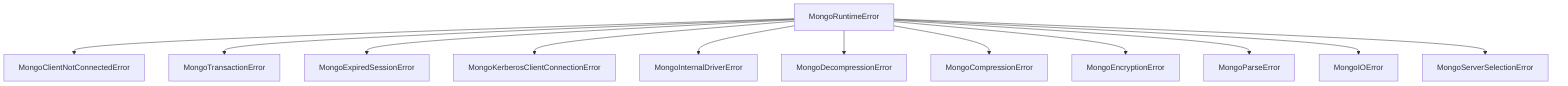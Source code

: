 graph TD
  MongoRuntimeError --> MongoClientNotConnectedError
  MongoRuntimeError --> MongoTransactionError
  MongoRuntimeError --> MongoExpiredSessionError
  MongoRuntimeError --> MongoKerberosClientConnectionError
  MongoRuntimeError --> MongoInternalDriverError
  MongoRuntimeError --> MongoDecompressionError
  MongoRuntimeError --> MongoCompressionError
  MongoRuntimeError --> MongoEncryptionError
  MongoRuntimeError --> MongoParseError
  MongoRuntimeError --> MongoIOError
  MongoRuntimeError --> MongoServerSelectionError
